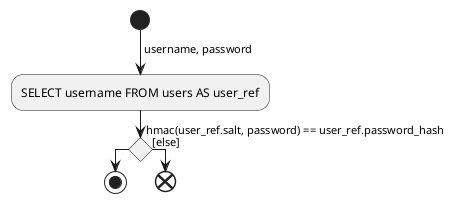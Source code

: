 @startuml
skinparam conditionStyle diamond

start

-> username, password;

:SELECT username FROM users AS user_ref;

if (hmac(user_ref.salt, password) == user_ref.password_hash) then
    stop
else ([else])
    end
endif

@enduml